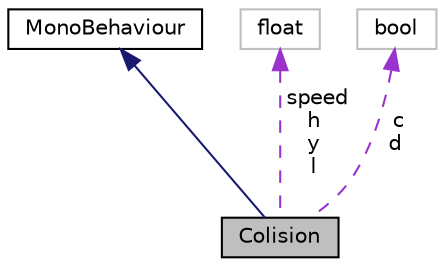 digraph "Colision"
{
 // LATEX_PDF_SIZE
  edge [fontname="Helvetica",fontsize="10",labelfontname="Helvetica",labelfontsize="10"];
  node [fontname="Helvetica",fontsize="10",shape=record];
  Node1 [label="Colision",height=0.2,width=0.4,color="black", fillcolor="grey75", style="filled", fontcolor="black",tooltip=" "];
  Node2 -> Node1 [dir="back",color="midnightblue",fontsize="10",style="solid"];
  Node2 [label="MonoBehaviour",height=0.2,width=0.4,color="black", fillcolor="white", style="filled",URL="$class_mono_behaviour.html",tooltip=" "];
  Node3 -> Node1 [dir="back",color="darkorchid3",fontsize="10",style="dashed",label=" speed\nh\ny\nl" ];
  Node3 [label="float",height=0.2,width=0.4,color="grey75", fillcolor="white", style="filled",tooltip=" "];
  Node4 -> Node1 [dir="back",color="darkorchid3",fontsize="10",style="dashed",label=" c\nd" ];
  Node4 [label="bool",height=0.2,width=0.4,color="grey75", fillcolor="white", style="filled",tooltip=" "];
}
